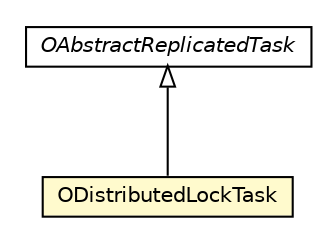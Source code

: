 #!/usr/local/bin/dot
#
# Class diagram 
# Generated by UMLGraph version R5_6-24-gf6e263 (http://www.umlgraph.org/)
#

digraph G {
	edge [fontname="Helvetica",fontsize=10,labelfontname="Helvetica",labelfontsize=10];
	node [fontname="Helvetica",fontsize=10,shape=plaintext];
	nodesep=0.25;
	ranksep=0.5;
	// com.orientechnologies.orient.server.distributed.task.OAbstractReplicatedTask
	c1537973 [label=<<table title="com.orientechnologies.orient.server.distributed.task.OAbstractReplicatedTask" border="0" cellborder="1" cellspacing="0" cellpadding="2" port="p" href="../../task/OAbstractReplicatedTask.html">
		<tr><td><table border="0" cellspacing="0" cellpadding="1">
<tr><td align="center" balign="center"><font face="Helvetica-Oblique"> OAbstractReplicatedTask </font></td></tr>
		</table></td></tr>
		</table>>, URL="../../task/OAbstractReplicatedTask.html", fontname="Helvetica", fontcolor="black", fontsize=10.0];
	// com.orientechnologies.orient.server.distributed.impl.task.ODistributedLockTask
	c1538224 [label=<<table title="com.orientechnologies.orient.server.distributed.impl.task.ODistributedLockTask" border="0" cellborder="1" cellspacing="0" cellpadding="2" port="p" bgcolor="lemonChiffon" href="./ODistributedLockTask.html">
		<tr><td><table border="0" cellspacing="0" cellpadding="1">
<tr><td align="center" balign="center"> ODistributedLockTask </td></tr>
		</table></td></tr>
		</table>>, URL="./ODistributedLockTask.html", fontname="Helvetica", fontcolor="black", fontsize=10.0];
	//com.orientechnologies.orient.server.distributed.impl.task.ODistributedLockTask extends com.orientechnologies.orient.server.distributed.task.OAbstractReplicatedTask
	c1537973:p -> c1538224:p [dir=back,arrowtail=empty];
}

